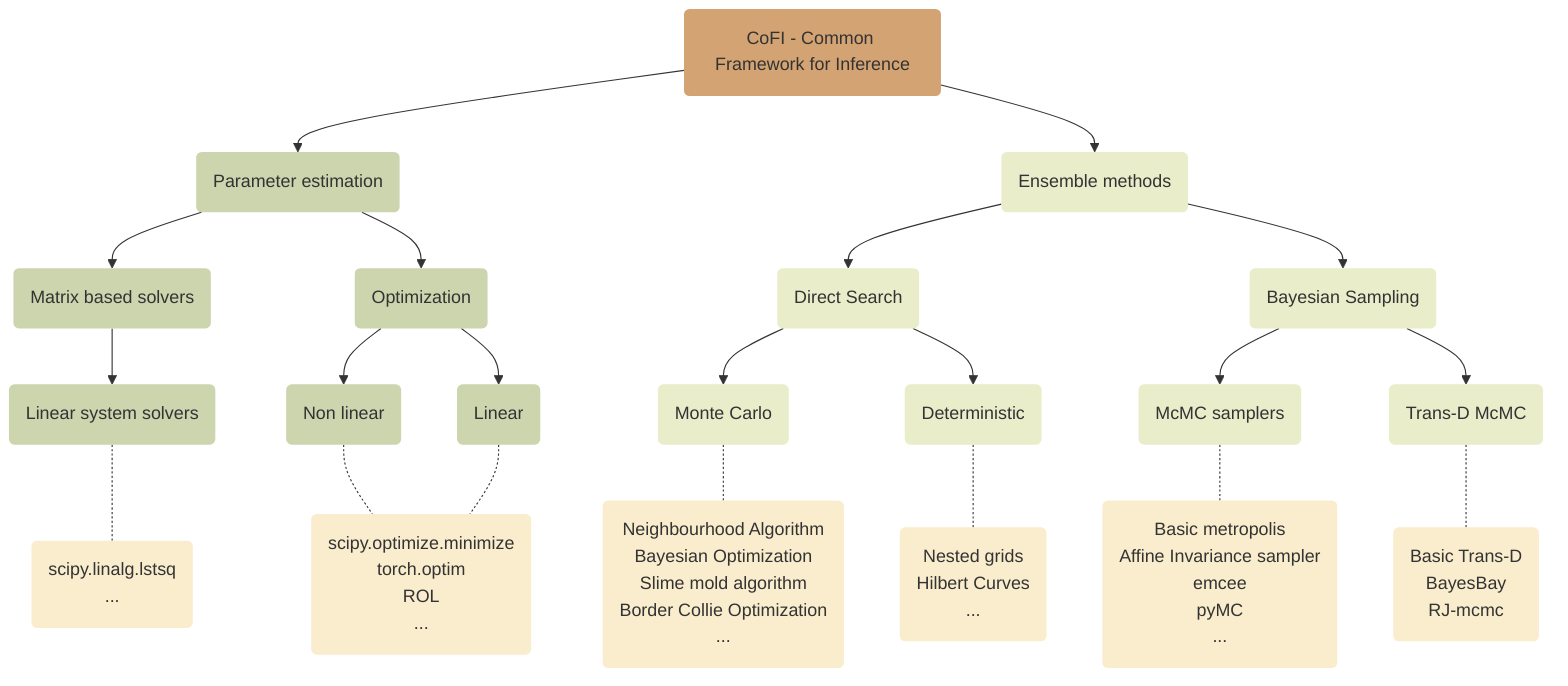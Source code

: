 graph TD;
    cofi(CoFI - Common Framework for Inference):::cls_cofi;
    parameter_estimation(Parameter estimation):::cls_parameter_estimation;
    linear(Matrix based solvers):::cls_parameter_estimation;
    non_linear(Optimization):::cls_parameter_estimation;
    linear_system_solvers(Linear system solvers):::cls_parameter_estimation;
    linear_solverlist(scipy.linalg.lstsq <br>...):::cls_solvers;
    optimization(Non linear):::cls_parameter_estimation;
    optimization2(Linear):::cls_parameter_estimation;
    opt_solverlist(scipy.optimize.minimize <br> torch.optim <br> ROL <br>...):::cls_solvers;
    ensemble_methods(Ensemble methods):::cls_ensemble_methods;
    direct_search(Direct Search):::cls_ensemble_methods;
    amc(Monte Carlo):::cls_ensemble_methods;
    amc_solverlist(Neighbourhood Algorithm <br> Bayesian Optimization <br> Slime mold algorithm <br> Border Collie Optimization <br> ...):::cls_solvers;
    ng(Deterministic):::cls_ensemble_methods;
    ng_solverlist(Nested grids <br> Hilbert Curves<br>...):::cls_solvers;
    bs(Bayesian Sampling):::cls_ensemble_methods;
    mcmc(McMC samplers):::cls_ensemble_methods;
    mcmc_solverlist(Basic metropolis<br>Affine Invariance sampler<br>emcee <br> pyMC <br> ...):::cls_solvers;
    rjmcmc(Trans-D McMC):::cls_ensemble_methods;
    rjmcmc_solverlist(Basic Trans-D <br> BayesBay <br> RJ-mcmc):::cls_solvers;

    cofi --> parameter_estimation;
    parameter_estimation --> linear;
    linear --> linear_system_solvers;
    linear_system_solvers -.- linear_solverlist;
    parameter_estimation --> non_linear;
    non_linear --> optimization;
    non_linear --> optimization2;
    optimization -.- opt_solverlist;
    optimization2 -.- opt_solverlist;

    cofi --> ensemble_methods;
    ensemble_methods --> direct_search;
    direct_search --> amc;
    amc -.- amc_solverlist;
    direct_search --> ng;
    ng -.- ng_solverlist;
    ensemble_methods --> bs;  
    bs --> mcmc;
    mcmc -.- mcmc_solverlist;
    bs --> rjmcmc;
    rjmcmc -.- rjmcmc_solverlist;

classDef cls_cofi fill: #d4a373, stroke-width:0;
classDef cls_parameter_estimation fill: #ccd5ae, stroke-width:0;
classDef cls_ensemble_methods fill: #e9edc9, stroke-width:0;
classDef cls_solvers fill: #faedcd, stroke-width:0;